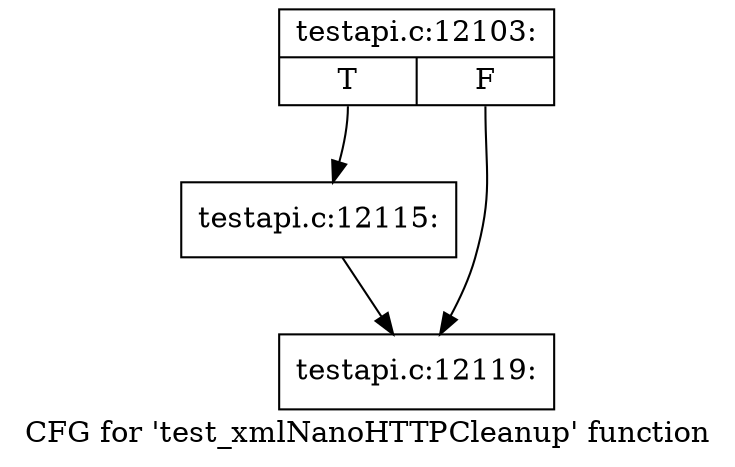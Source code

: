 digraph "CFG for 'test_xmlNanoHTTPCleanup' function" {
	label="CFG for 'test_xmlNanoHTTPCleanup' function";

	Node0x46e5480 [shape=record,label="{testapi.c:12103:|{<s0>T|<s1>F}}"];
	Node0x46e5480:s0 -> Node0x46eb1e0;
	Node0x46e5480:s1 -> Node0x46e97f0;
	Node0x46eb1e0 [shape=record,label="{testapi.c:12115:}"];
	Node0x46eb1e0 -> Node0x46e97f0;
	Node0x46e97f0 [shape=record,label="{testapi.c:12119:}"];
}
